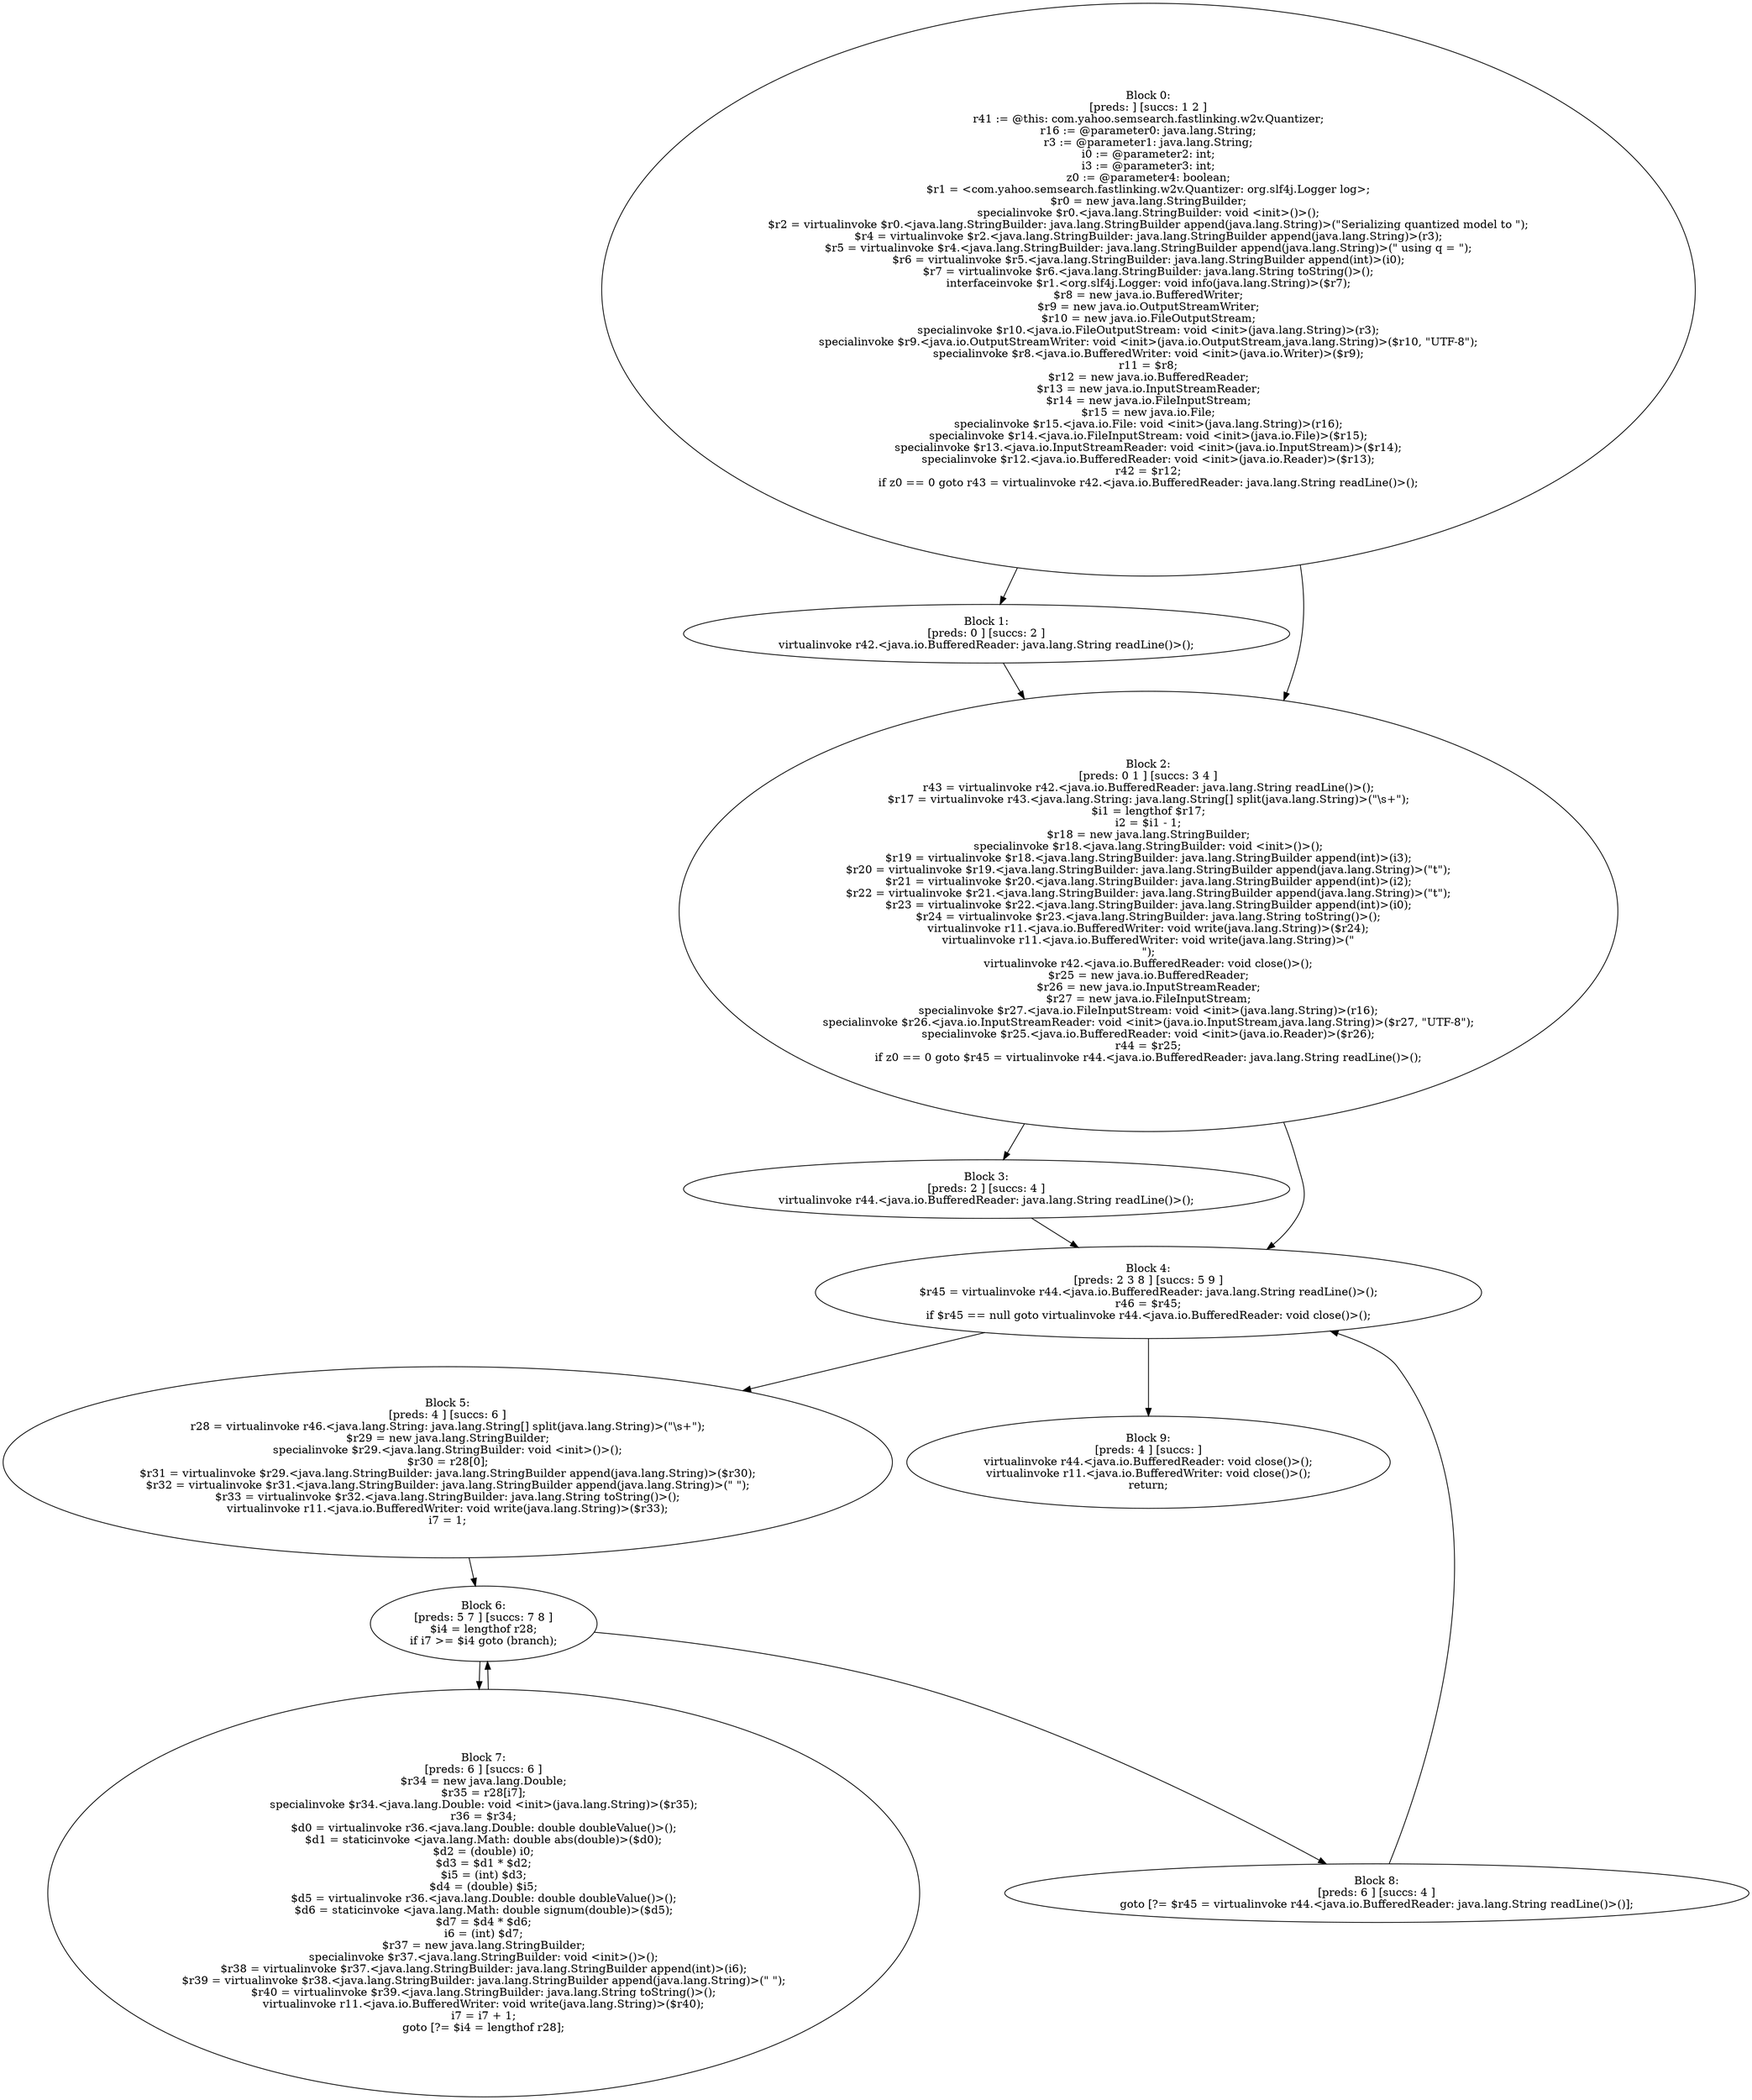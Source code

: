 digraph "unitGraph" {
    "Block 0:
[preds: ] [succs: 1 2 ]
r41 := @this: com.yahoo.semsearch.fastlinking.w2v.Quantizer;
r16 := @parameter0: java.lang.String;
r3 := @parameter1: java.lang.String;
i0 := @parameter2: int;
i3 := @parameter3: int;
z0 := @parameter4: boolean;
$r1 = <com.yahoo.semsearch.fastlinking.w2v.Quantizer: org.slf4j.Logger log>;
$r0 = new java.lang.StringBuilder;
specialinvoke $r0.<java.lang.StringBuilder: void <init>()>();
$r2 = virtualinvoke $r0.<java.lang.StringBuilder: java.lang.StringBuilder append(java.lang.String)>(\"Serializing quantized model to \");
$r4 = virtualinvoke $r2.<java.lang.StringBuilder: java.lang.StringBuilder append(java.lang.String)>(r3);
$r5 = virtualinvoke $r4.<java.lang.StringBuilder: java.lang.StringBuilder append(java.lang.String)>(\" using q = \");
$r6 = virtualinvoke $r5.<java.lang.StringBuilder: java.lang.StringBuilder append(int)>(i0);
$r7 = virtualinvoke $r6.<java.lang.StringBuilder: java.lang.String toString()>();
interfaceinvoke $r1.<org.slf4j.Logger: void info(java.lang.String)>($r7);
$r8 = new java.io.BufferedWriter;
$r9 = new java.io.OutputStreamWriter;
$r10 = new java.io.FileOutputStream;
specialinvoke $r10.<java.io.FileOutputStream: void <init>(java.lang.String)>(r3);
specialinvoke $r9.<java.io.OutputStreamWriter: void <init>(java.io.OutputStream,java.lang.String)>($r10, \"UTF-8\");
specialinvoke $r8.<java.io.BufferedWriter: void <init>(java.io.Writer)>($r9);
r11 = $r8;
$r12 = new java.io.BufferedReader;
$r13 = new java.io.InputStreamReader;
$r14 = new java.io.FileInputStream;
$r15 = new java.io.File;
specialinvoke $r15.<java.io.File: void <init>(java.lang.String)>(r16);
specialinvoke $r14.<java.io.FileInputStream: void <init>(java.io.File)>($r15);
specialinvoke $r13.<java.io.InputStreamReader: void <init>(java.io.InputStream)>($r14);
specialinvoke $r12.<java.io.BufferedReader: void <init>(java.io.Reader)>($r13);
r42 = $r12;
if z0 == 0 goto r43 = virtualinvoke r42.<java.io.BufferedReader: java.lang.String readLine()>();
"
    "Block 1:
[preds: 0 ] [succs: 2 ]
virtualinvoke r42.<java.io.BufferedReader: java.lang.String readLine()>();
"
    "Block 2:
[preds: 0 1 ] [succs: 3 4 ]
r43 = virtualinvoke r42.<java.io.BufferedReader: java.lang.String readLine()>();
$r17 = virtualinvoke r43.<java.lang.String: java.lang.String[] split(java.lang.String)>(\"\\s+\");
$i1 = lengthof $r17;
i2 = $i1 - 1;
$r18 = new java.lang.StringBuilder;
specialinvoke $r18.<java.lang.StringBuilder: void <init>()>();
$r19 = virtualinvoke $r18.<java.lang.StringBuilder: java.lang.StringBuilder append(int)>(i3);
$r20 = virtualinvoke $r19.<java.lang.StringBuilder: java.lang.StringBuilder append(java.lang.String)>(\"\t\");
$r21 = virtualinvoke $r20.<java.lang.StringBuilder: java.lang.StringBuilder append(int)>(i2);
$r22 = virtualinvoke $r21.<java.lang.StringBuilder: java.lang.StringBuilder append(java.lang.String)>(\"\t\");
$r23 = virtualinvoke $r22.<java.lang.StringBuilder: java.lang.StringBuilder append(int)>(i0);
$r24 = virtualinvoke $r23.<java.lang.StringBuilder: java.lang.String toString()>();
virtualinvoke r11.<java.io.BufferedWriter: void write(java.lang.String)>($r24);
virtualinvoke r11.<java.io.BufferedWriter: void write(java.lang.String)>(\"\n\");
virtualinvoke r42.<java.io.BufferedReader: void close()>();
$r25 = new java.io.BufferedReader;
$r26 = new java.io.InputStreamReader;
$r27 = new java.io.FileInputStream;
specialinvoke $r27.<java.io.FileInputStream: void <init>(java.lang.String)>(r16);
specialinvoke $r26.<java.io.InputStreamReader: void <init>(java.io.InputStream,java.lang.String)>($r27, \"UTF-8\");
specialinvoke $r25.<java.io.BufferedReader: void <init>(java.io.Reader)>($r26);
r44 = $r25;
if z0 == 0 goto $r45 = virtualinvoke r44.<java.io.BufferedReader: java.lang.String readLine()>();
"
    "Block 3:
[preds: 2 ] [succs: 4 ]
virtualinvoke r44.<java.io.BufferedReader: java.lang.String readLine()>();
"
    "Block 4:
[preds: 2 3 8 ] [succs: 5 9 ]
$r45 = virtualinvoke r44.<java.io.BufferedReader: java.lang.String readLine()>();
r46 = $r45;
if $r45 == null goto virtualinvoke r44.<java.io.BufferedReader: void close()>();
"
    "Block 5:
[preds: 4 ] [succs: 6 ]
r28 = virtualinvoke r46.<java.lang.String: java.lang.String[] split(java.lang.String)>(\"\\s+\");
$r29 = new java.lang.StringBuilder;
specialinvoke $r29.<java.lang.StringBuilder: void <init>()>();
$r30 = r28[0];
$r31 = virtualinvoke $r29.<java.lang.StringBuilder: java.lang.StringBuilder append(java.lang.String)>($r30);
$r32 = virtualinvoke $r31.<java.lang.StringBuilder: java.lang.StringBuilder append(java.lang.String)>(\" \");
$r33 = virtualinvoke $r32.<java.lang.StringBuilder: java.lang.String toString()>();
virtualinvoke r11.<java.io.BufferedWriter: void write(java.lang.String)>($r33);
i7 = 1;
"
    "Block 6:
[preds: 5 7 ] [succs: 7 8 ]
$i4 = lengthof r28;
if i7 >= $i4 goto (branch);
"
    "Block 7:
[preds: 6 ] [succs: 6 ]
$r34 = new java.lang.Double;
$r35 = r28[i7];
specialinvoke $r34.<java.lang.Double: void <init>(java.lang.String)>($r35);
r36 = $r34;
$d0 = virtualinvoke r36.<java.lang.Double: double doubleValue()>();
$d1 = staticinvoke <java.lang.Math: double abs(double)>($d0);
$d2 = (double) i0;
$d3 = $d1 * $d2;
$i5 = (int) $d3;
$d4 = (double) $i5;
$d5 = virtualinvoke r36.<java.lang.Double: double doubleValue()>();
$d6 = staticinvoke <java.lang.Math: double signum(double)>($d5);
$d7 = $d4 * $d6;
i6 = (int) $d7;
$r37 = new java.lang.StringBuilder;
specialinvoke $r37.<java.lang.StringBuilder: void <init>()>();
$r38 = virtualinvoke $r37.<java.lang.StringBuilder: java.lang.StringBuilder append(int)>(i6);
$r39 = virtualinvoke $r38.<java.lang.StringBuilder: java.lang.StringBuilder append(java.lang.String)>(\" \");
$r40 = virtualinvoke $r39.<java.lang.StringBuilder: java.lang.String toString()>();
virtualinvoke r11.<java.io.BufferedWriter: void write(java.lang.String)>($r40);
i7 = i7 + 1;
goto [?= $i4 = lengthof r28];
"
    "Block 8:
[preds: 6 ] [succs: 4 ]
goto [?= $r45 = virtualinvoke r44.<java.io.BufferedReader: java.lang.String readLine()>()];
"
    "Block 9:
[preds: 4 ] [succs: ]
virtualinvoke r44.<java.io.BufferedReader: void close()>();
virtualinvoke r11.<java.io.BufferedWriter: void close()>();
return;
"
    "Block 0:
[preds: ] [succs: 1 2 ]
r41 := @this: com.yahoo.semsearch.fastlinking.w2v.Quantizer;
r16 := @parameter0: java.lang.String;
r3 := @parameter1: java.lang.String;
i0 := @parameter2: int;
i3 := @parameter3: int;
z0 := @parameter4: boolean;
$r1 = <com.yahoo.semsearch.fastlinking.w2v.Quantizer: org.slf4j.Logger log>;
$r0 = new java.lang.StringBuilder;
specialinvoke $r0.<java.lang.StringBuilder: void <init>()>();
$r2 = virtualinvoke $r0.<java.lang.StringBuilder: java.lang.StringBuilder append(java.lang.String)>(\"Serializing quantized model to \");
$r4 = virtualinvoke $r2.<java.lang.StringBuilder: java.lang.StringBuilder append(java.lang.String)>(r3);
$r5 = virtualinvoke $r4.<java.lang.StringBuilder: java.lang.StringBuilder append(java.lang.String)>(\" using q = \");
$r6 = virtualinvoke $r5.<java.lang.StringBuilder: java.lang.StringBuilder append(int)>(i0);
$r7 = virtualinvoke $r6.<java.lang.StringBuilder: java.lang.String toString()>();
interfaceinvoke $r1.<org.slf4j.Logger: void info(java.lang.String)>($r7);
$r8 = new java.io.BufferedWriter;
$r9 = new java.io.OutputStreamWriter;
$r10 = new java.io.FileOutputStream;
specialinvoke $r10.<java.io.FileOutputStream: void <init>(java.lang.String)>(r3);
specialinvoke $r9.<java.io.OutputStreamWriter: void <init>(java.io.OutputStream,java.lang.String)>($r10, \"UTF-8\");
specialinvoke $r8.<java.io.BufferedWriter: void <init>(java.io.Writer)>($r9);
r11 = $r8;
$r12 = new java.io.BufferedReader;
$r13 = new java.io.InputStreamReader;
$r14 = new java.io.FileInputStream;
$r15 = new java.io.File;
specialinvoke $r15.<java.io.File: void <init>(java.lang.String)>(r16);
specialinvoke $r14.<java.io.FileInputStream: void <init>(java.io.File)>($r15);
specialinvoke $r13.<java.io.InputStreamReader: void <init>(java.io.InputStream)>($r14);
specialinvoke $r12.<java.io.BufferedReader: void <init>(java.io.Reader)>($r13);
r42 = $r12;
if z0 == 0 goto r43 = virtualinvoke r42.<java.io.BufferedReader: java.lang.String readLine()>();
"->"Block 1:
[preds: 0 ] [succs: 2 ]
virtualinvoke r42.<java.io.BufferedReader: java.lang.String readLine()>();
";
    "Block 0:
[preds: ] [succs: 1 2 ]
r41 := @this: com.yahoo.semsearch.fastlinking.w2v.Quantizer;
r16 := @parameter0: java.lang.String;
r3 := @parameter1: java.lang.String;
i0 := @parameter2: int;
i3 := @parameter3: int;
z0 := @parameter4: boolean;
$r1 = <com.yahoo.semsearch.fastlinking.w2v.Quantizer: org.slf4j.Logger log>;
$r0 = new java.lang.StringBuilder;
specialinvoke $r0.<java.lang.StringBuilder: void <init>()>();
$r2 = virtualinvoke $r0.<java.lang.StringBuilder: java.lang.StringBuilder append(java.lang.String)>(\"Serializing quantized model to \");
$r4 = virtualinvoke $r2.<java.lang.StringBuilder: java.lang.StringBuilder append(java.lang.String)>(r3);
$r5 = virtualinvoke $r4.<java.lang.StringBuilder: java.lang.StringBuilder append(java.lang.String)>(\" using q = \");
$r6 = virtualinvoke $r5.<java.lang.StringBuilder: java.lang.StringBuilder append(int)>(i0);
$r7 = virtualinvoke $r6.<java.lang.StringBuilder: java.lang.String toString()>();
interfaceinvoke $r1.<org.slf4j.Logger: void info(java.lang.String)>($r7);
$r8 = new java.io.BufferedWriter;
$r9 = new java.io.OutputStreamWriter;
$r10 = new java.io.FileOutputStream;
specialinvoke $r10.<java.io.FileOutputStream: void <init>(java.lang.String)>(r3);
specialinvoke $r9.<java.io.OutputStreamWriter: void <init>(java.io.OutputStream,java.lang.String)>($r10, \"UTF-8\");
specialinvoke $r8.<java.io.BufferedWriter: void <init>(java.io.Writer)>($r9);
r11 = $r8;
$r12 = new java.io.BufferedReader;
$r13 = new java.io.InputStreamReader;
$r14 = new java.io.FileInputStream;
$r15 = new java.io.File;
specialinvoke $r15.<java.io.File: void <init>(java.lang.String)>(r16);
specialinvoke $r14.<java.io.FileInputStream: void <init>(java.io.File)>($r15);
specialinvoke $r13.<java.io.InputStreamReader: void <init>(java.io.InputStream)>($r14);
specialinvoke $r12.<java.io.BufferedReader: void <init>(java.io.Reader)>($r13);
r42 = $r12;
if z0 == 0 goto r43 = virtualinvoke r42.<java.io.BufferedReader: java.lang.String readLine()>();
"->"Block 2:
[preds: 0 1 ] [succs: 3 4 ]
r43 = virtualinvoke r42.<java.io.BufferedReader: java.lang.String readLine()>();
$r17 = virtualinvoke r43.<java.lang.String: java.lang.String[] split(java.lang.String)>(\"\\s+\");
$i1 = lengthof $r17;
i2 = $i1 - 1;
$r18 = new java.lang.StringBuilder;
specialinvoke $r18.<java.lang.StringBuilder: void <init>()>();
$r19 = virtualinvoke $r18.<java.lang.StringBuilder: java.lang.StringBuilder append(int)>(i3);
$r20 = virtualinvoke $r19.<java.lang.StringBuilder: java.lang.StringBuilder append(java.lang.String)>(\"\t\");
$r21 = virtualinvoke $r20.<java.lang.StringBuilder: java.lang.StringBuilder append(int)>(i2);
$r22 = virtualinvoke $r21.<java.lang.StringBuilder: java.lang.StringBuilder append(java.lang.String)>(\"\t\");
$r23 = virtualinvoke $r22.<java.lang.StringBuilder: java.lang.StringBuilder append(int)>(i0);
$r24 = virtualinvoke $r23.<java.lang.StringBuilder: java.lang.String toString()>();
virtualinvoke r11.<java.io.BufferedWriter: void write(java.lang.String)>($r24);
virtualinvoke r11.<java.io.BufferedWriter: void write(java.lang.String)>(\"\n\");
virtualinvoke r42.<java.io.BufferedReader: void close()>();
$r25 = new java.io.BufferedReader;
$r26 = new java.io.InputStreamReader;
$r27 = new java.io.FileInputStream;
specialinvoke $r27.<java.io.FileInputStream: void <init>(java.lang.String)>(r16);
specialinvoke $r26.<java.io.InputStreamReader: void <init>(java.io.InputStream,java.lang.String)>($r27, \"UTF-8\");
specialinvoke $r25.<java.io.BufferedReader: void <init>(java.io.Reader)>($r26);
r44 = $r25;
if z0 == 0 goto $r45 = virtualinvoke r44.<java.io.BufferedReader: java.lang.String readLine()>();
";
    "Block 1:
[preds: 0 ] [succs: 2 ]
virtualinvoke r42.<java.io.BufferedReader: java.lang.String readLine()>();
"->"Block 2:
[preds: 0 1 ] [succs: 3 4 ]
r43 = virtualinvoke r42.<java.io.BufferedReader: java.lang.String readLine()>();
$r17 = virtualinvoke r43.<java.lang.String: java.lang.String[] split(java.lang.String)>(\"\\s+\");
$i1 = lengthof $r17;
i2 = $i1 - 1;
$r18 = new java.lang.StringBuilder;
specialinvoke $r18.<java.lang.StringBuilder: void <init>()>();
$r19 = virtualinvoke $r18.<java.lang.StringBuilder: java.lang.StringBuilder append(int)>(i3);
$r20 = virtualinvoke $r19.<java.lang.StringBuilder: java.lang.StringBuilder append(java.lang.String)>(\"\t\");
$r21 = virtualinvoke $r20.<java.lang.StringBuilder: java.lang.StringBuilder append(int)>(i2);
$r22 = virtualinvoke $r21.<java.lang.StringBuilder: java.lang.StringBuilder append(java.lang.String)>(\"\t\");
$r23 = virtualinvoke $r22.<java.lang.StringBuilder: java.lang.StringBuilder append(int)>(i0);
$r24 = virtualinvoke $r23.<java.lang.StringBuilder: java.lang.String toString()>();
virtualinvoke r11.<java.io.BufferedWriter: void write(java.lang.String)>($r24);
virtualinvoke r11.<java.io.BufferedWriter: void write(java.lang.String)>(\"\n\");
virtualinvoke r42.<java.io.BufferedReader: void close()>();
$r25 = new java.io.BufferedReader;
$r26 = new java.io.InputStreamReader;
$r27 = new java.io.FileInputStream;
specialinvoke $r27.<java.io.FileInputStream: void <init>(java.lang.String)>(r16);
specialinvoke $r26.<java.io.InputStreamReader: void <init>(java.io.InputStream,java.lang.String)>($r27, \"UTF-8\");
specialinvoke $r25.<java.io.BufferedReader: void <init>(java.io.Reader)>($r26);
r44 = $r25;
if z0 == 0 goto $r45 = virtualinvoke r44.<java.io.BufferedReader: java.lang.String readLine()>();
";
    "Block 2:
[preds: 0 1 ] [succs: 3 4 ]
r43 = virtualinvoke r42.<java.io.BufferedReader: java.lang.String readLine()>();
$r17 = virtualinvoke r43.<java.lang.String: java.lang.String[] split(java.lang.String)>(\"\\s+\");
$i1 = lengthof $r17;
i2 = $i1 - 1;
$r18 = new java.lang.StringBuilder;
specialinvoke $r18.<java.lang.StringBuilder: void <init>()>();
$r19 = virtualinvoke $r18.<java.lang.StringBuilder: java.lang.StringBuilder append(int)>(i3);
$r20 = virtualinvoke $r19.<java.lang.StringBuilder: java.lang.StringBuilder append(java.lang.String)>(\"\t\");
$r21 = virtualinvoke $r20.<java.lang.StringBuilder: java.lang.StringBuilder append(int)>(i2);
$r22 = virtualinvoke $r21.<java.lang.StringBuilder: java.lang.StringBuilder append(java.lang.String)>(\"\t\");
$r23 = virtualinvoke $r22.<java.lang.StringBuilder: java.lang.StringBuilder append(int)>(i0);
$r24 = virtualinvoke $r23.<java.lang.StringBuilder: java.lang.String toString()>();
virtualinvoke r11.<java.io.BufferedWriter: void write(java.lang.String)>($r24);
virtualinvoke r11.<java.io.BufferedWriter: void write(java.lang.String)>(\"\n\");
virtualinvoke r42.<java.io.BufferedReader: void close()>();
$r25 = new java.io.BufferedReader;
$r26 = new java.io.InputStreamReader;
$r27 = new java.io.FileInputStream;
specialinvoke $r27.<java.io.FileInputStream: void <init>(java.lang.String)>(r16);
specialinvoke $r26.<java.io.InputStreamReader: void <init>(java.io.InputStream,java.lang.String)>($r27, \"UTF-8\");
specialinvoke $r25.<java.io.BufferedReader: void <init>(java.io.Reader)>($r26);
r44 = $r25;
if z0 == 0 goto $r45 = virtualinvoke r44.<java.io.BufferedReader: java.lang.String readLine()>();
"->"Block 3:
[preds: 2 ] [succs: 4 ]
virtualinvoke r44.<java.io.BufferedReader: java.lang.String readLine()>();
";
    "Block 2:
[preds: 0 1 ] [succs: 3 4 ]
r43 = virtualinvoke r42.<java.io.BufferedReader: java.lang.String readLine()>();
$r17 = virtualinvoke r43.<java.lang.String: java.lang.String[] split(java.lang.String)>(\"\\s+\");
$i1 = lengthof $r17;
i2 = $i1 - 1;
$r18 = new java.lang.StringBuilder;
specialinvoke $r18.<java.lang.StringBuilder: void <init>()>();
$r19 = virtualinvoke $r18.<java.lang.StringBuilder: java.lang.StringBuilder append(int)>(i3);
$r20 = virtualinvoke $r19.<java.lang.StringBuilder: java.lang.StringBuilder append(java.lang.String)>(\"\t\");
$r21 = virtualinvoke $r20.<java.lang.StringBuilder: java.lang.StringBuilder append(int)>(i2);
$r22 = virtualinvoke $r21.<java.lang.StringBuilder: java.lang.StringBuilder append(java.lang.String)>(\"\t\");
$r23 = virtualinvoke $r22.<java.lang.StringBuilder: java.lang.StringBuilder append(int)>(i0);
$r24 = virtualinvoke $r23.<java.lang.StringBuilder: java.lang.String toString()>();
virtualinvoke r11.<java.io.BufferedWriter: void write(java.lang.String)>($r24);
virtualinvoke r11.<java.io.BufferedWriter: void write(java.lang.String)>(\"\n\");
virtualinvoke r42.<java.io.BufferedReader: void close()>();
$r25 = new java.io.BufferedReader;
$r26 = new java.io.InputStreamReader;
$r27 = new java.io.FileInputStream;
specialinvoke $r27.<java.io.FileInputStream: void <init>(java.lang.String)>(r16);
specialinvoke $r26.<java.io.InputStreamReader: void <init>(java.io.InputStream,java.lang.String)>($r27, \"UTF-8\");
specialinvoke $r25.<java.io.BufferedReader: void <init>(java.io.Reader)>($r26);
r44 = $r25;
if z0 == 0 goto $r45 = virtualinvoke r44.<java.io.BufferedReader: java.lang.String readLine()>();
"->"Block 4:
[preds: 2 3 8 ] [succs: 5 9 ]
$r45 = virtualinvoke r44.<java.io.BufferedReader: java.lang.String readLine()>();
r46 = $r45;
if $r45 == null goto virtualinvoke r44.<java.io.BufferedReader: void close()>();
";
    "Block 3:
[preds: 2 ] [succs: 4 ]
virtualinvoke r44.<java.io.BufferedReader: java.lang.String readLine()>();
"->"Block 4:
[preds: 2 3 8 ] [succs: 5 9 ]
$r45 = virtualinvoke r44.<java.io.BufferedReader: java.lang.String readLine()>();
r46 = $r45;
if $r45 == null goto virtualinvoke r44.<java.io.BufferedReader: void close()>();
";
    "Block 4:
[preds: 2 3 8 ] [succs: 5 9 ]
$r45 = virtualinvoke r44.<java.io.BufferedReader: java.lang.String readLine()>();
r46 = $r45;
if $r45 == null goto virtualinvoke r44.<java.io.BufferedReader: void close()>();
"->"Block 5:
[preds: 4 ] [succs: 6 ]
r28 = virtualinvoke r46.<java.lang.String: java.lang.String[] split(java.lang.String)>(\"\\s+\");
$r29 = new java.lang.StringBuilder;
specialinvoke $r29.<java.lang.StringBuilder: void <init>()>();
$r30 = r28[0];
$r31 = virtualinvoke $r29.<java.lang.StringBuilder: java.lang.StringBuilder append(java.lang.String)>($r30);
$r32 = virtualinvoke $r31.<java.lang.StringBuilder: java.lang.StringBuilder append(java.lang.String)>(\" \");
$r33 = virtualinvoke $r32.<java.lang.StringBuilder: java.lang.String toString()>();
virtualinvoke r11.<java.io.BufferedWriter: void write(java.lang.String)>($r33);
i7 = 1;
";
    "Block 4:
[preds: 2 3 8 ] [succs: 5 9 ]
$r45 = virtualinvoke r44.<java.io.BufferedReader: java.lang.String readLine()>();
r46 = $r45;
if $r45 == null goto virtualinvoke r44.<java.io.BufferedReader: void close()>();
"->"Block 9:
[preds: 4 ] [succs: ]
virtualinvoke r44.<java.io.BufferedReader: void close()>();
virtualinvoke r11.<java.io.BufferedWriter: void close()>();
return;
";
    "Block 5:
[preds: 4 ] [succs: 6 ]
r28 = virtualinvoke r46.<java.lang.String: java.lang.String[] split(java.lang.String)>(\"\\s+\");
$r29 = new java.lang.StringBuilder;
specialinvoke $r29.<java.lang.StringBuilder: void <init>()>();
$r30 = r28[0];
$r31 = virtualinvoke $r29.<java.lang.StringBuilder: java.lang.StringBuilder append(java.lang.String)>($r30);
$r32 = virtualinvoke $r31.<java.lang.StringBuilder: java.lang.StringBuilder append(java.lang.String)>(\" \");
$r33 = virtualinvoke $r32.<java.lang.StringBuilder: java.lang.String toString()>();
virtualinvoke r11.<java.io.BufferedWriter: void write(java.lang.String)>($r33);
i7 = 1;
"->"Block 6:
[preds: 5 7 ] [succs: 7 8 ]
$i4 = lengthof r28;
if i7 >= $i4 goto (branch);
";
    "Block 6:
[preds: 5 7 ] [succs: 7 8 ]
$i4 = lengthof r28;
if i7 >= $i4 goto (branch);
"->"Block 7:
[preds: 6 ] [succs: 6 ]
$r34 = new java.lang.Double;
$r35 = r28[i7];
specialinvoke $r34.<java.lang.Double: void <init>(java.lang.String)>($r35);
r36 = $r34;
$d0 = virtualinvoke r36.<java.lang.Double: double doubleValue()>();
$d1 = staticinvoke <java.lang.Math: double abs(double)>($d0);
$d2 = (double) i0;
$d3 = $d1 * $d2;
$i5 = (int) $d3;
$d4 = (double) $i5;
$d5 = virtualinvoke r36.<java.lang.Double: double doubleValue()>();
$d6 = staticinvoke <java.lang.Math: double signum(double)>($d5);
$d7 = $d4 * $d6;
i6 = (int) $d7;
$r37 = new java.lang.StringBuilder;
specialinvoke $r37.<java.lang.StringBuilder: void <init>()>();
$r38 = virtualinvoke $r37.<java.lang.StringBuilder: java.lang.StringBuilder append(int)>(i6);
$r39 = virtualinvoke $r38.<java.lang.StringBuilder: java.lang.StringBuilder append(java.lang.String)>(\" \");
$r40 = virtualinvoke $r39.<java.lang.StringBuilder: java.lang.String toString()>();
virtualinvoke r11.<java.io.BufferedWriter: void write(java.lang.String)>($r40);
i7 = i7 + 1;
goto [?= $i4 = lengthof r28];
";
    "Block 6:
[preds: 5 7 ] [succs: 7 8 ]
$i4 = lengthof r28;
if i7 >= $i4 goto (branch);
"->"Block 8:
[preds: 6 ] [succs: 4 ]
goto [?= $r45 = virtualinvoke r44.<java.io.BufferedReader: java.lang.String readLine()>()];
";
    "Block 7:
[preds: 6 ] [succs: 6 ]
$r34 = new java.lang.Double;
$r35 = r28[i7];
specialinvoke $r34.<java.lang.Double: void <init>(java.lang.String)>($r35);
r36 = $r34;
$d0 = virtualinvoke r36.<java.lang.Double: double doubleValue()>();
$d1 = staticinvoke <java.lang.Math: double abs(double)>($d0);
$d2 = (double) i0;
$d3 = $d1 * $d2;
$i5 = (int) $d3;
$d4 = (double) $i5;
$d5 = virtualinvoke r36.<java.lang.Double: double doubleValue()>();
$d6 = staticinvoke <java.lang.Math: double signum(double)>($d5);
$d7 = $d4 * $d6;
i6 = (int) $d7;
$r37 = new java.lang.StringBuilder;
specialinvoke $r37.<java.lang.StringBuilder: void <init>()>();
$r38 = virtualinvoke $r37.<java.lang.StringBuilder: java.lang.StringBuilder append(int)>(i6);
$r39 = virtualinvoke $r38.<java.lang.StringBuilder: java.lang.StringBuilder append(java.lang.String)>(\" \");
$r40 = virtualinvoke $r39.<java.lang.StringBuilder: java.lang.String toString()>();
virtualinvoke r11.<java.io.BufferedWriter: void write(java.lang.String)>($r40);
i7 = i7 + 1;
goto [?= $i4 = lengthof r28];
"->"Block 6:
[preds: 5 7 ] [succs: 7 8 ]
$i4 = lengthof r28;
if i7 >= $i4 goto (branch);
";
    "Block 8:
[preds: 6 ] [succs: 4 ]
goto [?= $r45 = virtualinvoke r44.<java.io.BufferedReader: java.lang.String readLine()>()];
"->"Block 4:
[preds: 2 3 8 ] [succs: 5 9 ]
$r45 = virtualinvoke r44.<java.io.BufferedReader: java.lang.String readLine()>();
r46 = $r45;
if $r45 == null goto virtualinvoke r44.<java.io.BufferedReader: void close()>();
";
}
